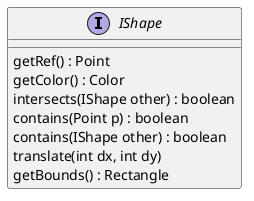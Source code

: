 @startuml
'https://plantuml.com/class-diagram

interface IShape {
    getRef() : Point
    getColor() : Color
    intersects(IShape other) : boolean
    contains(Point p) : boolean
    contains(IShape other) : boolean
    translate(int dx, int dy)
    getBounds() : Rectangle
}

@enduml
